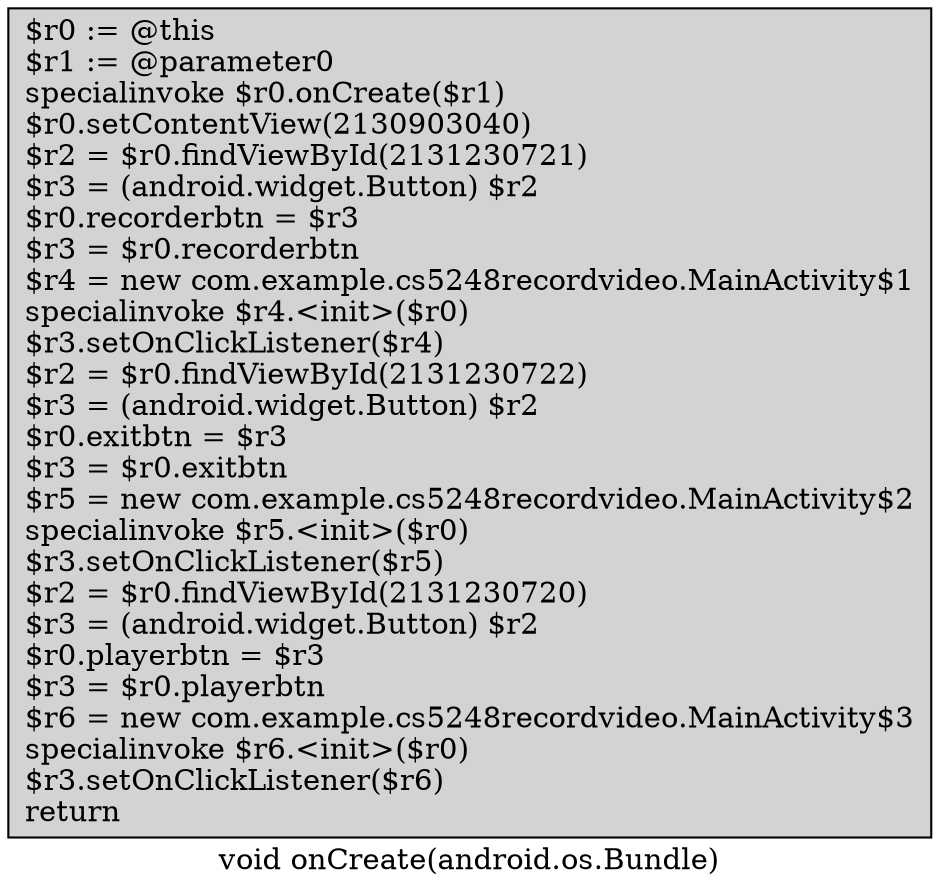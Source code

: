 digraph "void onCreate(android.os.Bundle)" {
    label="void onCreate(android.os.Bundle)";
    node [shape=box];
    "0" [style=filled,fillcolor=gray,style=filled,fillcolor=lightgray,label="$r0 := @this\l$r1 := @parameter0\lspecialinvoke $r0.onCreate($r1)\l$r0.setContentView(2130903040)\l$r2 = $r0.findViewById(2131230721)\l$r3 = (android.widget.Button) $r2\l$r0.recorderbtn = $r3\l$r3 = $r0.recorderbtn\l$r4 = new com.example.cs5248recordvideo.MainActivity$1\lspecialinvoke $r4.<init>($r0)\l$r3.setOnClickListener($r4)\l$r2 = $r0.findViewById(2131230722)\l$r3 = (android.widget.Button) $r2\l$r0.exitbtn = $r3\l$r3 = $r0.exitbtn\l$r5 = new com.example.cs5248recordvideo.MainActivity$2\lspecialinvoke $r5.<init>($r0)\l$r3.setOnClickListener($r5)\l$r2 = $r0.findViewById(2131230720)\l$r3 = (android.widget.Button) $r2\l$r0.playerbtn = $r3\l$r3 = $r0.playerbtn\l$r6 = new com.example.cs5248recordvideo.MainActivity$3\lspecialinvoke $r6.<init>($r0)\l$r3.setOnClickListener($r6)\lreturn\l",];
}

